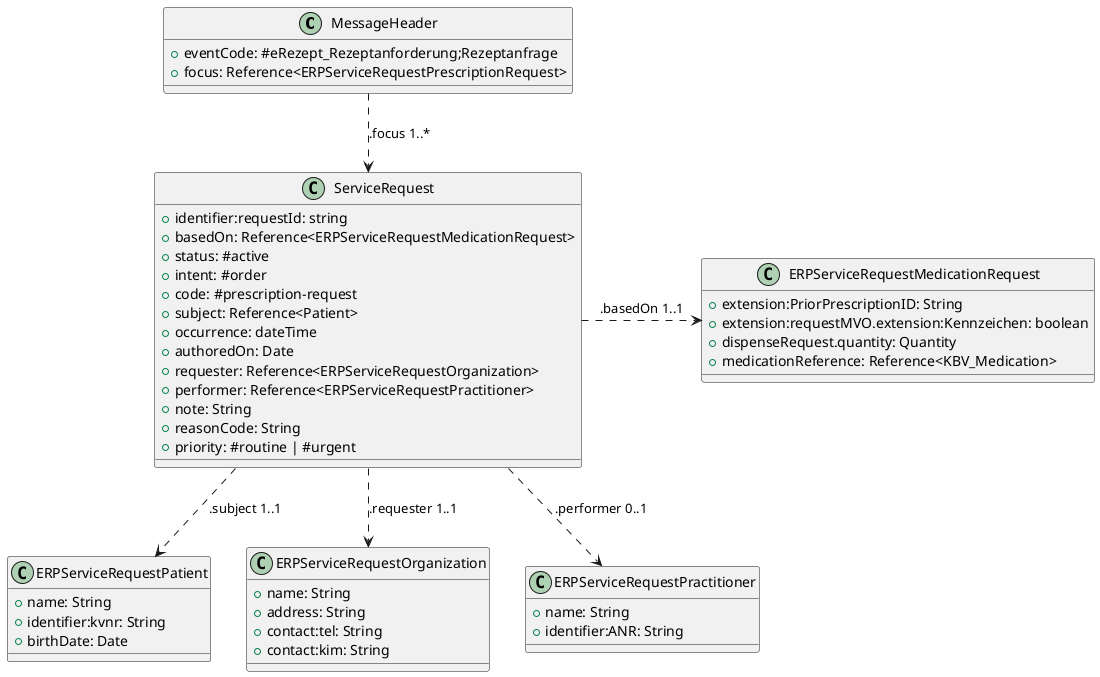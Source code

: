 @startuml "PrescriptionRequest_Class"
!define RECTANGLE class

RECTANGLE "MessageHeader" as MH {
    +eventCode: #eRezept_Rezeptanforderung;Rezeptanfrage
    +focus: Reference<ERPServiceRequestPrescriptionRequest>
}


RECTANGLE "ServiceRequest" as SR {
    +identifier:requestId: string
    +basedOn: Reference<ERPServiceRequestMedicationRequest>
    +status: #active
    +intent: #order
    +code: #prescription-request
    +subject: Reference<Patient>
    +occurrence: dateTime
    +authoredOn: Date
    +requester: Reference<ERPServiceRequestOrganization>
    +performer: Reference<ERPServiceRequestPractitioner>
    +note: String
    +reasonCode: String
    +priority: #routine | #urgent
}

RECTANGLE "ERPServiceRequestMedicationRequest" as MR {
    +extension:PriorPrescriptionID: String
    +extension:requestMVO.extension:Kennzeichen: boolean
    +dispenseRequest.quantity: Quantity
    +medicationReference: Reference<KBV_Medication>
}

RECTANGLE "ERPServiceRequestPatient" as P {
    +name: String
    +identifier:kvnr: String
    +birthDate: Date
}

RECTANGLE "ERPServiceRequestOrganization" as O {
    +name: String
    +address: String
    +contact:tel: String
    +contact:kim: String
}

RECTANGLE "ERPServiceRequestPractitioner" as PR {
    +name: String
    +identifier:ANR: String
}

MH .down.> SR : .focus 1..*
SR .down.> P : .subject 1..1
SR .right.> MR : .basedOn 1..1
SR .down.> O : .requester 1..1
SR .down.> PR : .performer 0..1
@enduml
